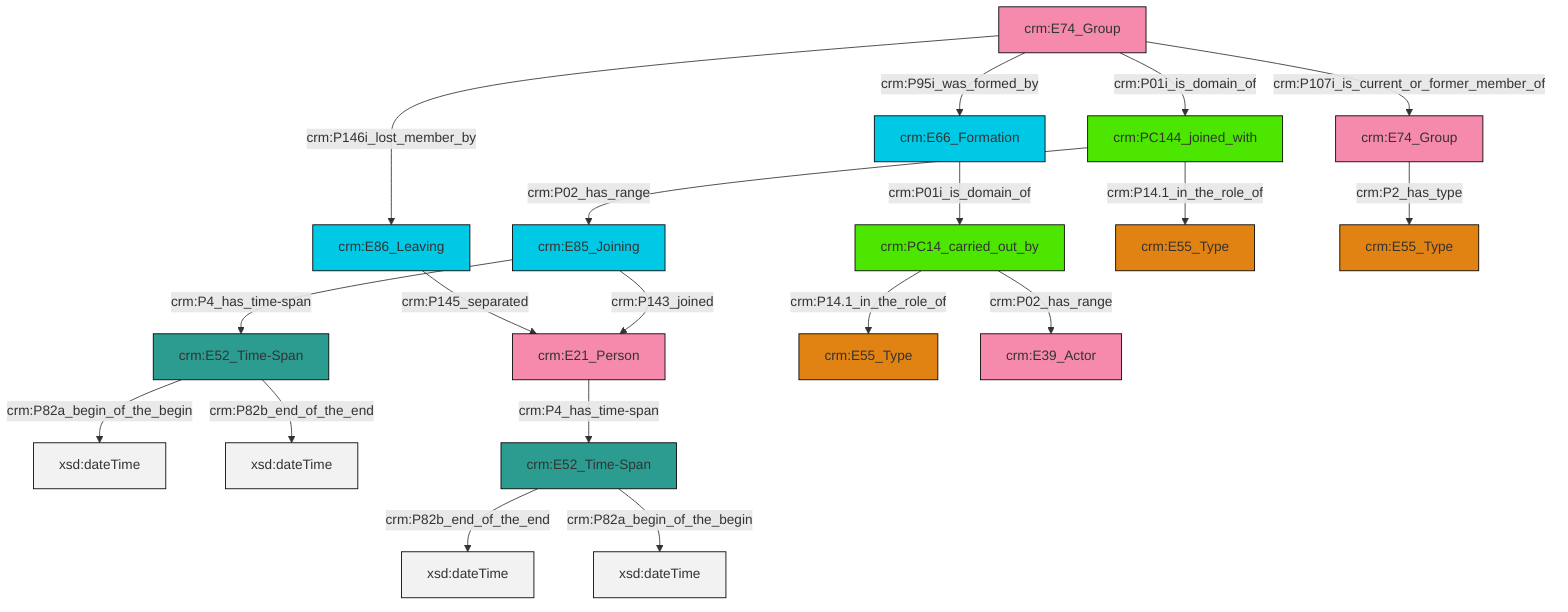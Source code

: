 graph TD
classDef Literal fill:#f2f2f2,stroke:#000000;
classDef CRM_Entity fill:#FFFFFF,stroke:#000000;
classDef Temporal_Entity fill:#00C9E6, stroke:#000000;
classDef Type fill:#E18312, stroke:#000000;
classDef Time-Span fill:#2C9C91, stroke:#000000;
classDef Appellation fill:#FFEB7F, stroke:#000000;
classDef Place fill:#008836, stroke:#000000;
classDef Persistent_Item fill:#B266B2, stroke:#000000;
classDef Conceptual_Object fill:#FFD700, stroke:#000000;
classDef Physical_Thing fill:#D2B48C, stroke:#000000;
classDef Actor fill:#f58aad, stroke:#000000;
classDef PC_Classes fill:#4ce600, stroke:#000000;
classDef Multi fill:#cccccc,stroke:#000000;

0["crm:E52_Time-Span"]:::Time-Span -->|crm:P82a_begin_of_the_begin| 1[xsd:dateTime]:::Literal
2["crm:E74_Group"]:::Actor -->|crm:P146i_lost_member_by| 3["crm:E86_Leaving"]:::Temporal_Entity
6["crm:E66_Formation"]:::Temporal_Entity -->|crm:P01i_is_domain_of| 7["crm:PC14_carried_out_by"]:::PC_Classes
3["crm:E86_Leaving"]:::Temporal_Entity -->|crm:P145_separated| 4["crm:E21_Person"]:::Actor
0["crm:E52_Time-Span"]:::Time-Span -->|crm:P82b_end_of_the_end| 10[xsd:dateTime]:::Literal
13["crm:PC144_joined_with"]:::PC_Classes -->|crm:P14.1_in_the_role_of| 14["crm:E55_Type"]:::Type
11["crm:E85_Joining"]:::Temporal_Entity -->|crm:P143_joined| 4["crm:E21_Person"]:::Actor
4["crm:E21_Person"]:::Actor -->|crm:P4_has_time-span| 23["crm:E52_Time-Span"]:::Time-Span
15["crm:E74_Group"]:::Actor -->|crm:P2_has_type| 24["crm:E55_Type"]:::Type
23["crm:E52_Time-Span"]:::Time-Span -->|crm:P82b_end_of_the_end| 25[xsd:dateTime]:::Literal
13["crm:PC144_joined_with"]:::PC_Classes -->|crm:P02_has_range| 11["crm:E85_Joining"]:::Temporal_Entity
11["crm:E85_Joining"]:::Temporal_Entity -->|crm:P4_has_time-span| 0["crm:E52_Time-Span"]:::Time-Span
23["crm:E52_Time-Span"]:::Time-Span -->|crm:P82a_begin_of_the_begin| 27[xsd:dateTime]:::Literal
2["crm:E74_Group"]:::Actor -->|crm:P107i_is_current_or_former_member_of| 15["crm:E74_Group"]:::Actor
7["crm:PC14_carried_out_by"]:::PC_Classes -->|crm:P14.1_in_the_role_of| 8["crm:E55_Type"]:::Type
7["crm:PC14_carried_out_by"]:::PC_Classes -->|crm:P02_has_range| 17["crm:E39_Actor"]:::Actor
2["crm:E74_Group"]:::Actor -->|crm:P95i_was_formed_by| 6["crm:E66_Formation"]:::Temporal_Entity
2["crm:E74_Group"]:::Actor -->|crm:P01i_is_domain_of| 13["crm:PC144_joined_with"]:::PC_Classes